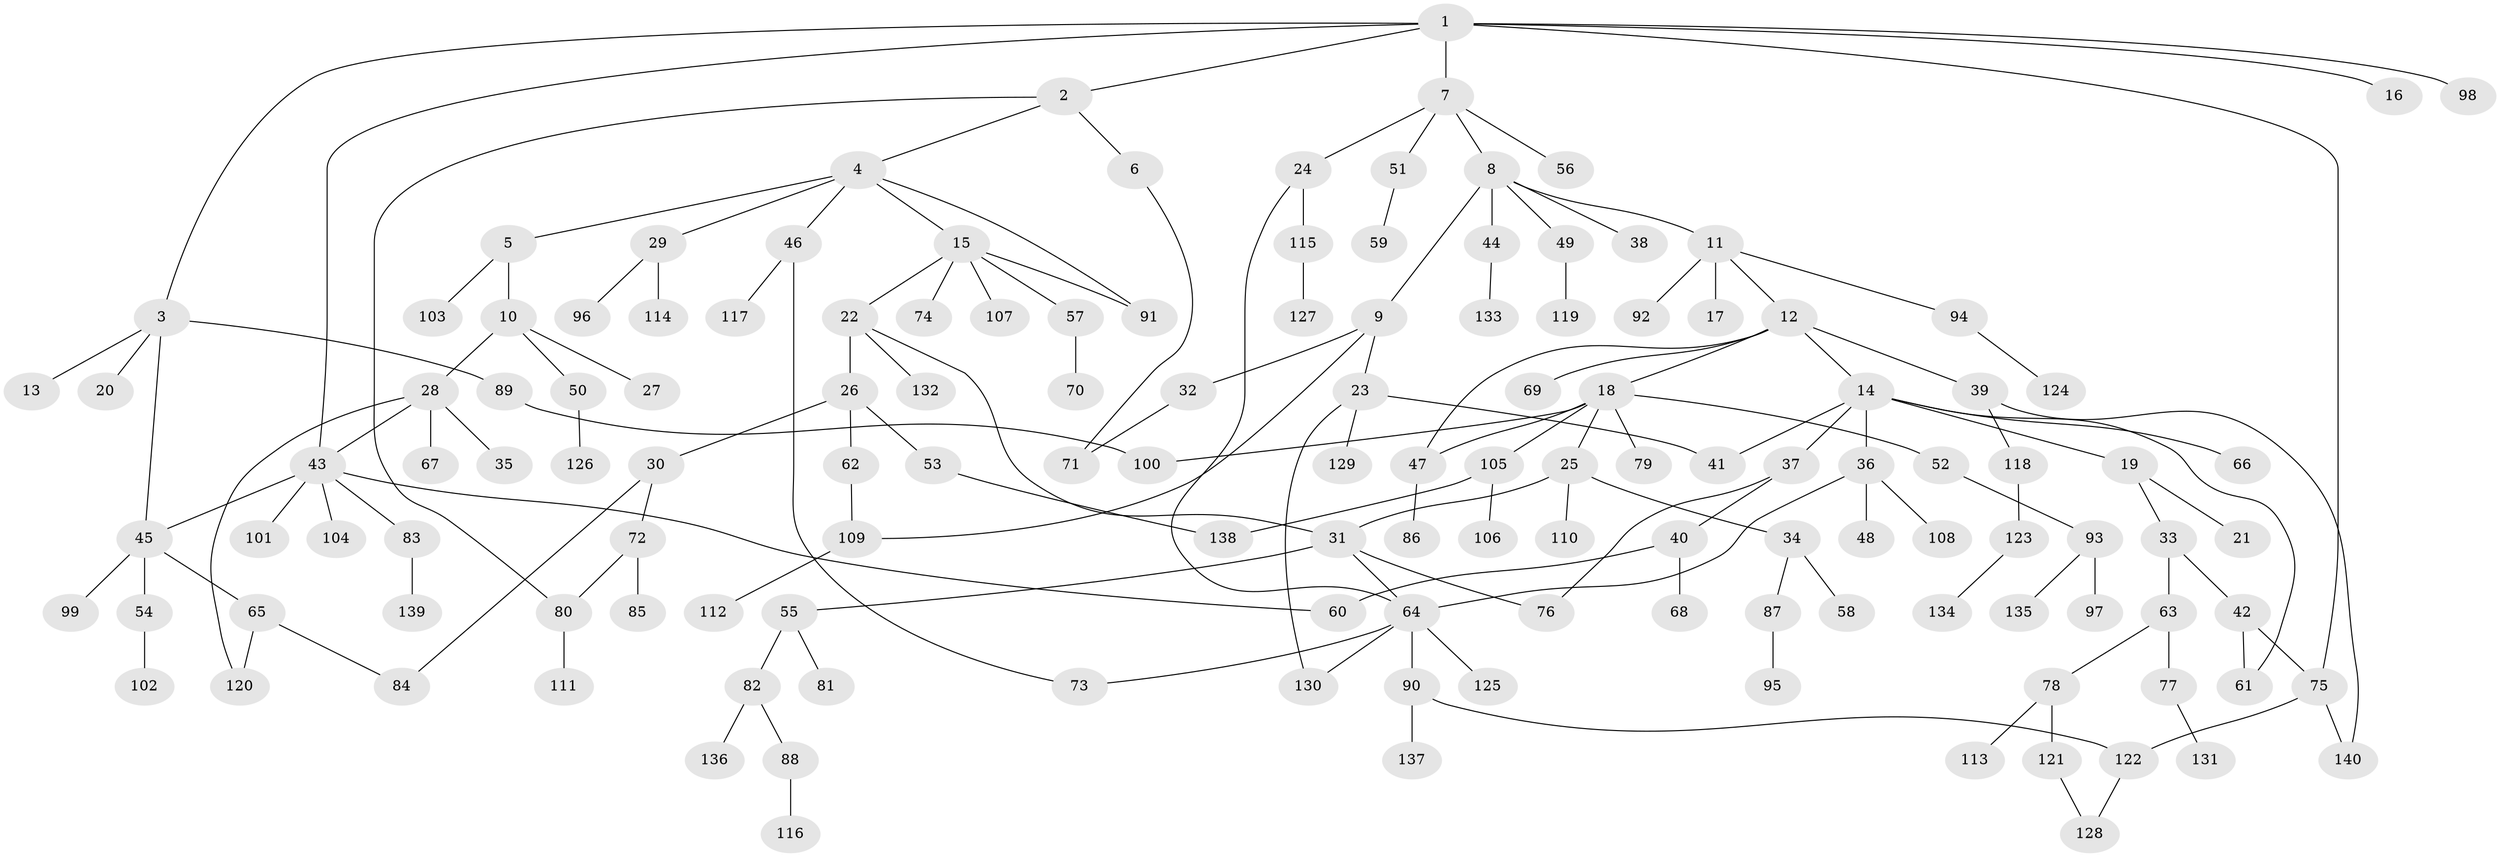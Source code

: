 // Generated by graph-tools (version 1.1) at 2025/33/03/09/25 02:33:59]
// undirected, 140 vertices, 163 edges
graph export_dot {
graph [start="1"]
  node [color=gray90,style=filled];
  1;
  2;
  3;
  4;
  5;
  6;
  7;
  8;
  9;
  10;
  11;
  12;
  13;
  14;
  15;
  16;
  17;
  18;
  19;
  20;
  21;
  22;
  23;
  24;
  25;
  26;
  27;
  28;
  29;
  30;
  31;
  32;
  33;
  34;
  35;
  36;
  37;
  38;
  39;
  40;
  41;
  42;
  43;
  44;
  45;
  46;
  47;
  48;
  49;
  50;
  51;
  52;
  53;
  54;
  55;
  56;
  57;
  58;
  59;
  60;
  61;
  62;
  63;
  64;
  65;
  66;
  67;
  68;
  69;
  70;
  71;
  72;
  73;
  74;
  75;
  76;
  77;
  78;
  79;
  80;
  81;
  82;
  83;
  84;
  85;
  86;
  87;
  88;
  89;
  90;
  91;
  92;
  93;
  94;
  95;
  96;
  97;
  98;
  99;
  100;
  101;
  102;
  103;
  104;
  105;
  106;
  107;
  108;
  109;
  110;
  111;
  112;
  113;
  114;
  115;
  116;
  117;
  118;
  119;
  120;
  121;
  122;
  123;
  124;
  125;
  126;
  127;
  128;
  129;
  130;
  131;
  132;
  133;
  134;
  135;
  136;
  137;
  138;
  139;
  140;
  1 -- 2;
  1 -- 3;
  1 -- 7;
  1 -- 16;
  1 -- 43;
  1 -- 75;
  1 -- 98;
  2 -- 4;
  2 -- 6;
  2 -- 80;
  3 -- 13;
  3 -- 20;
  3 -- 89;
  3 -- 45;
  4 -- 5;
  4 -- 15;
  4 -- 29;
  4 -- 46;
  4 -- 91;
  5 -- 10;
  5 -- 103;
  6 -- 71;
  7 -- 8;
  7 -- 24;
  7 -- 51;
  7 -- 56;
  8 -- 9;
  8 -- 11;
  8 -- 38;
  8 -- 44;
  8 -- 49;
  9 -- 23;
  9 -- 32;
  9 -- 109;
  10 -- 27;
  10 -- 28;
  10 -- 50;
  11 -- 12;
  11 -- 17;
  11 -- 92;
  11 -- 94;
  12 -- 14;
  12 -- 18;
  12 -- 39;
  12 -- 47;
  12 -- 69;
  14 -- 19;
  14 -- 36;
  14 -- 37;
  14 -- 41;
  14 -- 66;
  14 -- 61;
  15 -- 22;
  15 -- 57;
  15 -- 74;
  15 -- 107;
  15 -- 91;
  18 -- 25;
  18 -- 52;
  18 -- 79;
  18 -- 100;
  18 -- 105;
  18 -- 47;
  19 -- 21;
  19 -- 33;
  22 -- 26;
  22 -- 132;
  22 -- 31;
  23 -- 129;
  23 -- 130;
  23 -- 41;
  24 -- 115;
  24 -- 64;
  25 -- 31;
  25 -- 34;
  25 -- 110;
  26 -- 30;
  26 -- 53;
  26 -- 62;
  28 -- 35;
  28 -- 67;
  28 -- 43;
  28 -- 120;
  29 -- 96;
  29 -- 114;
  30 -- 72;
  30 -- 84;
  31 -- 55;
  31 -- 64;
  31 -- 76;
  32 -- 71;
  33 -- 42;
  33 -- 63;
  34 -- 58;
  34 -- 87;
  36 -- 48;
  36 -- 64;
  36 -- 108;
  37 -- 40;
  37 -- 76;
  39 -- 118;
  39 -- 140;
  40 -- 60;
  40 -- 68;
  42 -- 61;
  42 -- 75;
  43 -- 45;
  43 -- 83;
  43 -- 101;
  43 -- 104;
  43 -- 60;
  44 -- 133;
  45 -- 54;
  45 -- 65;
  45 -- 99;
  46 -- 73;
  46 -- 117;
  47 -- 86;
  49 -- 119;
  50 -- 126;
  51 -- 59;
  52 -- 93;
  53 -- 138;
  54 -- 102;
  55 -- 81;
  55 -- 82;
  57 -- 70;
  62 -- 109;
  63 -- 77;
  63 -- 78;
  64 -- 90;
  64 -- 125;
  64 -- 130;
  64 -- 73;
  65 -- 84;
  65 -- 120;
  72 -- 80;
  72 -- 85;
  75 -- 140;
  75 -- 122;
  77 -- 131;
  78 -- 113;
  78 -- 121;
  80 -- 111;
  82 -- 88;
  82 -- 136;
  83 -- 139;
  87 -- 95;
  88 -- 116;
  89 -- 100;
  90 -- 122;
  90 -- 137;
  93 -- 97;
  93 -- 135;
  94 -- 124;
  105 -- 106;
  105 -- 138;
  109 -- 112;
  115 -- 127;
  118 -- 123;
  121 -- 128;
  122 -- 128;
  123 -- 134;
}
